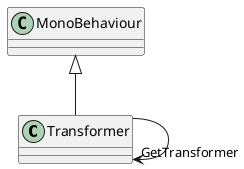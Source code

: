 @startuml
class Transformer {
}
MonoBehaviour <|-- Transformer
Transformer --> "GetTransformer" Transformer
@enduml
